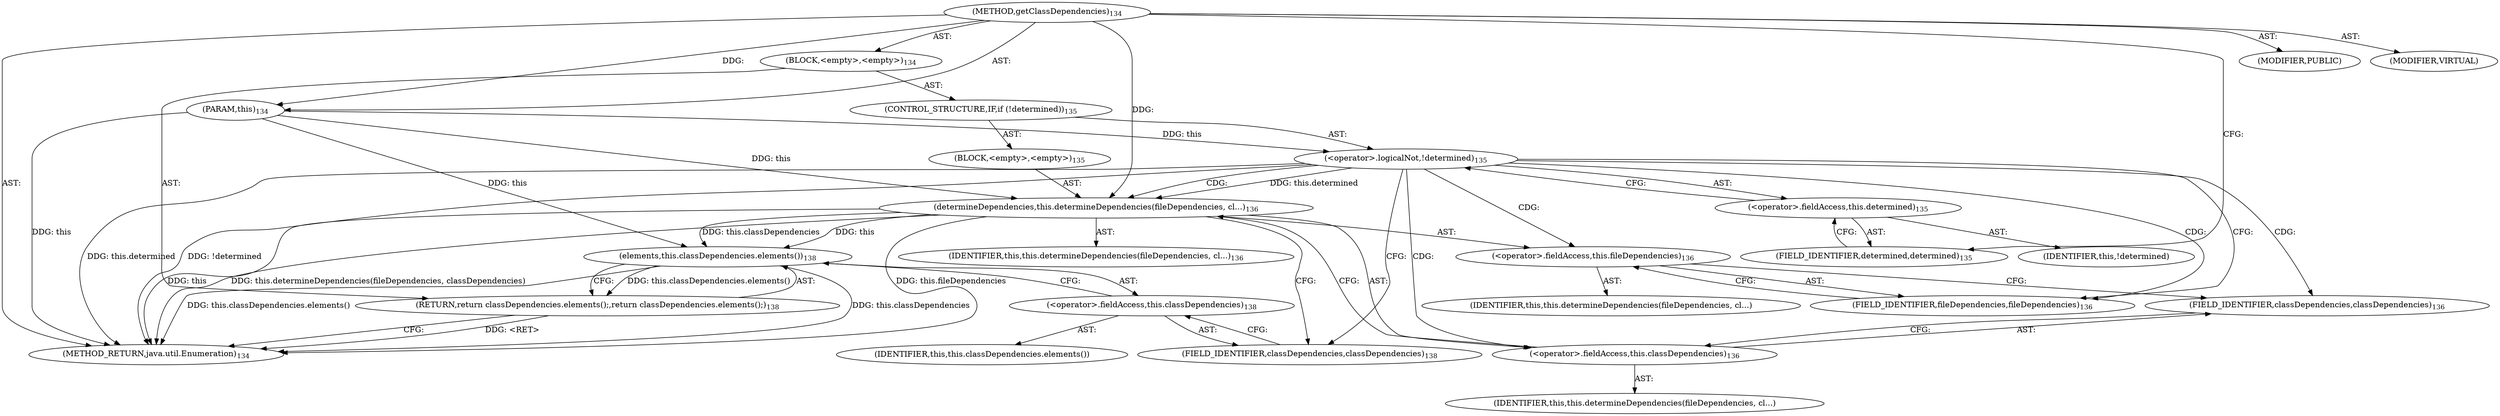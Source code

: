 digraph "getClassDependencies" {  
"111669149699" [label = <(METHOD,getClassDependencies)<SUB>134</SUB>> ]
"115964116994" [label = <(PARAM,this)<SUB>134</SUB>> ]
"25769803782" [label = <(BLOCK,&lt;empty&gt;,&lt;empty&gt;)<SUB>134</SUB>> ]
"47244640258" [label = <(CONTROL_STRUCTURE,IF,if (!determined))<SUB>135</SUB>> ]
"30064771108" [label = <(&lt;operator&gt;.logicalNot,!determined)<SUB>135</SUB>> ]
"30064771109" [label = <(&lt;operator&gt;.fieldAccess,this.determined)<SUB>135</SUB>> ]
"68719476763" [label = <(IDENTIFIER,this,!determined)> ]
"55834574861" [label = <(FIELD_IDENTIFIER,determined,determined)<SUB>135</SUB>> ]
"25769803783" [label = <(BLOCK,&lt;empty&gt;,&lt;empty&gt;)<SUB>135</SUB>> ]
"30064771110" [label = <(determineDependencies,this.determineDependencies(fileDependencies, cl...)<SUB>136</SUB>> ]
"68719476739" [label = <(IDENTIFIER,this,this.determineDependencies(fileDependencies, cl...)<SUB>136</SUB>> ]
"30064771111" [label = <(&lt;operator&gt;.fieldAccess,this.fileDependencies)<SUB>136</SUB>> ]
"68719476764" [label = <(IDENTIFIER,this,this.determineDependencies(fileDependencies, cl...)> ]
"55834574862" [label = <(FIELD_IDENTIFIER,fileDependencies,fileDependencies)<SUB>136</SUB>> ]
"30064771112" [label = <(&lt;operator&gt;.fieldAccess,this.classDependencies)<SUB>136</SUB>> ]
"68719476765" [label = <(IDENTIFIER,this,this.determineDependencies(fileDependencies, cl...)> ]
"55834574863" [label = <(FIELD_IDENTIFIER,classDependencies,classDependencies)<SUB>136</SUB>> ]
"146028888065" [label = <(RETURN,return classDependencies.elements();,return classDependencies.elements();)<SUB>138</SUB>> ]
"30064771113" [label = <(elements,this.classDependencies.elements())<SUB>138</SUB>> ]
"30064771114" [label = <(&lt;operator&gt;.fieldAccess,this.classDependencies)<SUB>138</SUB>> ]
"68719476766" [label = <(IDENTIFIER,this,this.classDependencies.elements())> ]
"55834574864" [label = <(FIELD_IDENTIFIER,classDependencies,classDependencies)<SUB>138</SUB>> ]
"133143986191" [label = <(MODIFIER,PUBLIC)> ]
"133143986192" [label = <(MODIFIER,VIRTUAL)> ]
"128849018883" [label = <(METHOD_RETURN,java.util.Enumeration)<SUB>134</SUB>> ]
  "111669149699" -> "115964116994"  [ label = "AST: "] 
  "111669149699" -> "25769803782"  [ label = "AST: "] 
  "111669149699" -> "133143986191"  [ label = "AST: "] 
  "111669149699" -> "133143986192"  [ label = "AST: "] 
  "111669149699" -> "128849018883"  [ label = "AST: "] 
  "25769803782" -> "47244640258"  [ label = "AST: "] 
  "25769803782" -> "146028888065"  [ label = "AST: "] 
  "47244640258" -> "30064771108"  [ label = "AST: "] 
  "47244640258" -> "25769803783"  [ label = "AST: "] 
  "30064771108" -> "30064771109"  [ label = "AST: "] 
  "30064771109" -> "68719476763"  [ label = "AST: "] 
  "30064771109" -> "55834574861"  [ label = "AST: "] 
  "25769803783" -> "30064771110"  [ label = "AST: "] 
  "30064771110" -> "68719476739"  [ label = "AST: "] 
  "30064771110" -> "30064771111"  [ label = "AST: "] 
  "30064771110" -> "30064771112"  [ label = "AST: "] 
  "30064771111" -> "68719476764"  [ label = "AST: "] 
  "30064771111" -> "55834574862"  [ label = "AST: "] 
  "30064771112" -> "68719476765"  [ label = "AST: "] 
  "30064771112" -> "55834574863"  [ label = "AST: "] 
  "146028888065" -> "30064771113"  [ label = "AST: "] 
  "30064771113" -> "30064771114"  [ label = "AST: "] 
  "30064771114" -> "68719476766"  [ label = "AST: "] 
  "30064771114" -> "55834574864"  [ label = "AST: "] 
  "146028888065" -> "128849018883"  [ label = "CFG: "] 
  "30064771108" -> "55834574862"  [ label = "CFG: "] 
  "30064771108" -> "55834574864"  [ label = "CFG: "] 
  "30064771113" -> "146028888065"  [ label = "CFG: "] 
  "30064771109" -> "30064771108"  [ label = "CFG: "] 
  "30064771110" -> "55834574864"  [ label = "CFG: "] 
  "30064771114" -> "30064771113"  [ label = "CFG: "] 
  "55834574861" -> "30064771109"  [ label = "CFG: "] 
  "30064771111" -> "55834574863"  [ label = "CFG: "] 
  "30064771112" -> "30064771110"  [ label = "CFG: "] 
  "55834574864" -> "30064771114"  [ label = "CFG: "] 
  "55834574862" -> "30064771111"  [ label = "CFG: "] 
  "55834574863" -> "30064771112"  [ label = "CFG: "] 
  "111669149699" -> "55834574861"  [ label = "CFG: "] 
  "146028888065" -> "128849018883"  [ label = "DDG: &lt;RET&gt;"] 
  "115964116994" -> "128849018883"  [ label = "DDG: this"] 
  "30064771108" -> "128849018883"  [ label = "DDG: this.determined"] 
  "30064771108" -> "128849018883"  [ label = "DDG: !determined"] 
  "30064771110" -> "128849018883"  [ label = "DDG: this"] 
  "30064771110" -> "128849018883"  [ label = "DDG: this.fileDependencies"] 
  "30064771110" -> "128849018883"  [ label = "DDG: this.determineDependencies(fileDependencies, classDependencies)"] 
  "30064771113" -> "128849018883"  [ label = "DDG: this.classDependencies"] 
  "30064771113" -> "128849018883"  [ label = "DDG: this.classDependencies.elements()"] 
  "111669149699" -> "115964116994"  [ label = "DDG: "] 
  "30064771113" -> "146028888065"  [ label = "DDG: this.classDependencies.elements()"] 
  "115964116994" -> "30064771108"  [ label = "DDG: this"] 
  "115964116994" -> "30064771113"  [ label = "DDG: this"] 
  "30064771110" -> "30064771113"  [ label = "DDG: this"] 
  "30064771110" -> "30064771113"  [ label = "DDG: this.classDependencies"] 
  "115964116994" -> "30064771110"  [ label = "DDG: this"] 
  "30064771108" -> "30064771110"  [ label = "DDG: this.determined"] 
  "111669149699" -> "30064771110"  [ label = "DDG: "] 
  "30064771108" -> "30064771110"  [ label = "CDG: "] 
  "30064771108" -> "55834574863"  [ label = "CDG: "] 
  "30064771108" -> "30064771111"  [ label = "CDG: "] 
  "30064771108" -> "55834574862"  [ label = "CDG: "] 
  "30064771108" -> "30064771112"  [ label = "CDG: "] 
}
